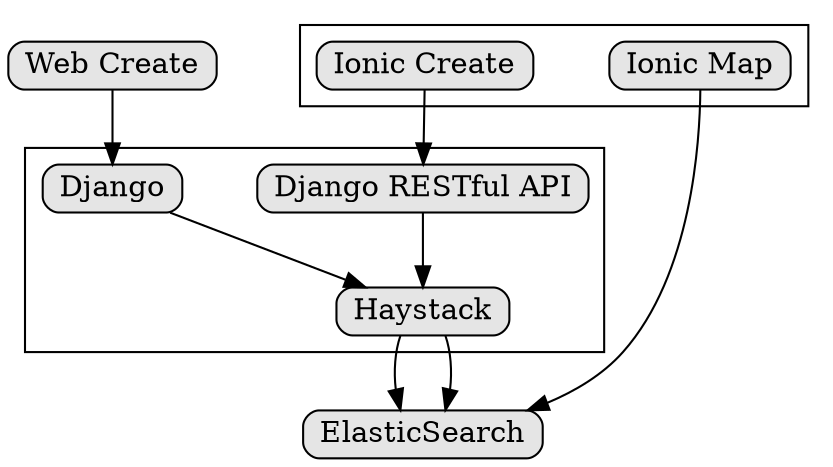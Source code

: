 digraph G {
	nodesep=0.5;
        charset="UTF-8";
        fixedsize=true;
        node [style="rounded,filled", width=0, height=0, shape=box, fillcolor="#E5E5E5", concentrate=true]

	"Web Create" -> Django -> Haystack -> ElasticSearch
	subgraph cluster_1 {
		"Ionic Create";
		"Ionic Map";
	}
	subgraph cluster_2 {
		Django;
		"Django RESTful API";
		Haystack;
	}
	"Ionic Create" -> "Django RESTful API" -> Haystack -> ElasticSearch
	"Ionic Map"	-> ElasticSearch
}